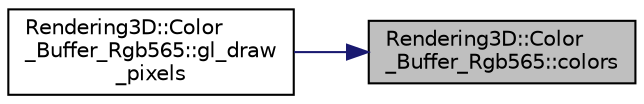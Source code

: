 digraph "Rendering3D::Color_Buffer_Rgb565::colors"
{
 // LATEX_PDF_SIZE
  edge [fontname="Helvetica",fontsize="10",labelfontname="Helvetica",labelfontsize="10"];
  node [fontname="Helvetica",fontsize="10",shape=record];
  rankdir="RL";
  Node1 [label="Rendering3D::Color\l_Buffer_Rgb565::colors",height=0.2,width=0.4,color="black", fillcolor="grey75", style="filled", fontcolor="black",tooltip=" "];
  Node1 -> Node2 [dir="back",color="midnightblue",fontsize="10",style="solid",fontname="Helvetica"];
  Node2 [label="Rendering3D::Color\l_Buffer_Rgb565::gl_draw\l_pixels",height=0.2,width=0.4,color="black", fillcolor="white", style="filled",URL="$class_rendering3_d_1_1_color___buffer___rgb565.html#a4ded25b29feaed90a5c7179ea5062e3a",tooltip=" "];
}
